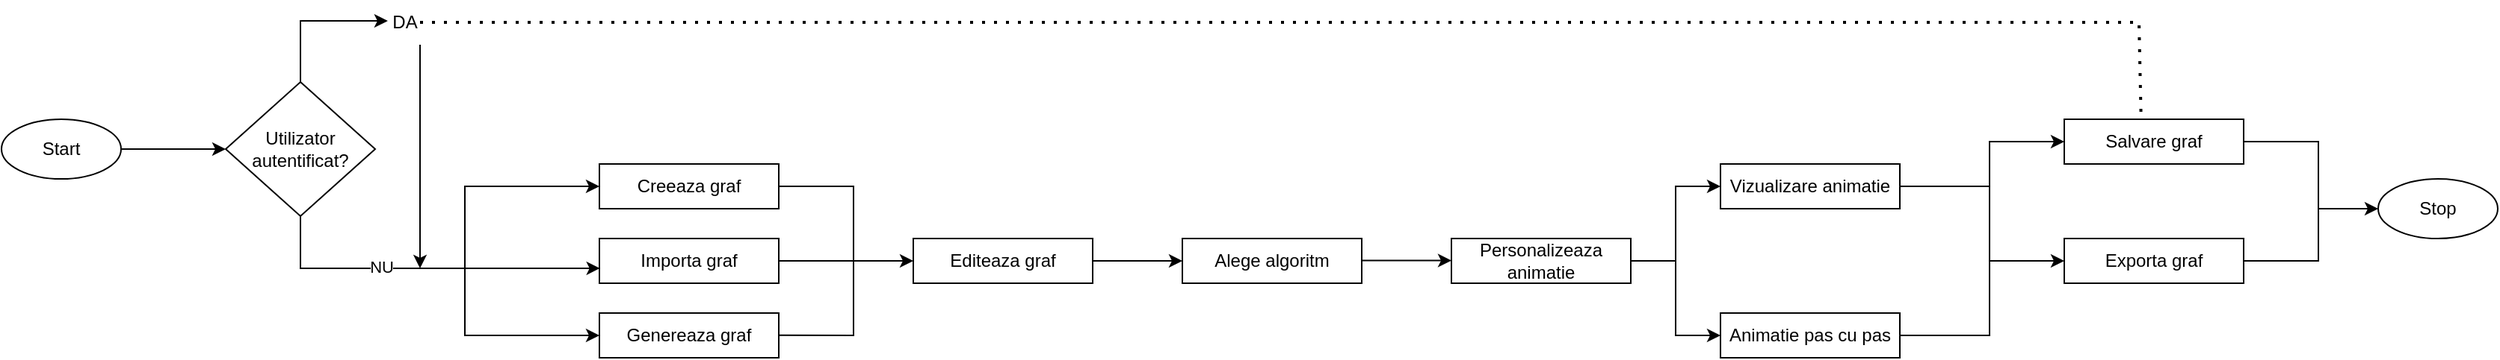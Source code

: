 <mxfile version="28.2.7">
  <diagram name="Page-1" id="uGcQFHAI4GSlOA4Aewoo">
    <mxGraphModel dx="1188" dy="648" grid="1" gridSize="10" guides="1" tooltips="1" connect="1" arrows="1" fold="1" page="1" pageScale="1" pageWidth="850" pageHeight="1100" math="0" shadow="0">
      <root>
        <mxCell id="0" />
        <mxCell id="1" parent="0" />
        <mxCell id="Pfon82NVZABm7Eqx-mhg-50" value="Start" style="ellipse;whiteSpace=wrap;html=1;" vertex="1" parent="1">
          <mxGeometry x="50" y="340" width="80" height="40" as="geometry" />
        </mxCell>
        <mxCell id="Pfon82NVZABm7Eqx-mhg-51" value="Utilizator autentificat?" style="rhombus;whiteSpace=wrap;html=1;" vertex="1" parent="1">
          <mxGeometry x="200" y="315" width="100" height="90" as="geometry" />
        </mxCell>
        <mxCell id="Pfon82NVZABm7Eqx-mhg-53" value="" style="endArrow=classic;html=1;rounded=0;exitX=1;exitY=0.5;exitDx=0;exitDy=0;entryX=0;entryY=0.5;entryDx=0;entryDy=0;" edge="1" parent="1" source="Pfon82NVZABm7Eqx-mhg-50" target="Pfon82NVZABm7Eqx-mhg-51">
          <mxGeometry width="50" height="50" relative="1" as="geometry">
            <mxPoint x="360" y="370" as="sourcePoint" />
            <mxPoint x="410" y="320" as="targetPoint" />
          </mxGeometry>
        </mxCell>
        <mxCell id="Pfon82NVZABm7Eqx-mhg-55" value="" style="endArrow=none;html=1;rounded=0;exitX=0.5;exitY=1;exitDx=0;exitDy=0;" edge="1" parent="1" source="Pfon82NVZABm7Eqx-mhg-51">
          <mxGeometry width="50" height="50" relative="1" as="geometry">
            <mxPoint x="360" y="370" as="sourcePoint" />
            <mxPoint x="360" y="440" as="targetPoint" />
            <Array as="points">
              <mxPoint x="250" y="440" />
            </Array>
          </mxGeometry>
        </mxCell>
        <mxCell id="Pfon82NVZABm7Eqx-mhg-95" value="NU" style="edgeLabel;html=1;align=center;verticalAlign=middle;resizable=0;points=[];" vertex="1" connectable="0" parent="Pfon82NVZABm7Eqx-mhg-55">
          <mxGeometry x="0.228" y="1" relative="1" as="geometry">
            <mxPoint as="offset" />
          </mxGeometry>
        </mxCell>
        <mxCell id="Pfon82NVZABm7Eqx-mhg-59" value="Creeaza graf" style="rounded=0;whiteSpace=wrap;html=1;" vertex="1" parent="1">
          <mxGeometry x="450" y="370" width="120" height="30" as="geometry" />
        </mxCell>
        <mxCell id="Pfon82NVZABm7Eqx-mhg-60" value="Editeaza graf" style="rounded=0;whiteSpace=wrap;html=1;" vertex="1" parent="1">
          <mxGeometry x="660" y="420" width="120" height="30" as="geometry" />
        </mxCell>
        <mxCell id="Pfon82NVZABm7Eqx-mhg-61" value="Importa graf" style="rounded=0;whiteSpace=wrap;html=1;" vertex="1" parent="1">
          <mxGeometry x="450" y="420" width="120" height="30" as="geometry" />
        </mxCell>
        <mxCell id="Pfon82NVZABm7Eqx-mhg-62" value="Genereaza graf" style="rounded=0;whiteSpace=wrap;html=1;" vertex="1" parent="1">
          <mxGeometry x="450" y="470" width="120" height="30" as="geometry" />
        </mxCell>
        <mxCell id="Pfon82NVZABm7Eqx-mhg-66" value="" style="endArrow=classic;html=1;rounded=0;entryX=0;entryY=0.5;entryDx=0;entryDy=0;" edge="1" parent="1" target="Pfon82NVZABm7Eqx-mhg-59">
          <mxGeometry width="50" height="50" relative="1" as="geometry">
            <mxPoint x="360" y="440" as="sourcePoint" />
            <mxPoint x="510" y="420" as="targetPoint" />
            <Array as="points">
              <mxPoint x="360" y="385" />
            </Array>
          </mxGeometry>
        </mxCell>
        <mxCell id="Pfon82NVZABm7Eqx-mhg-67" value="" style="endArrow=classic;html=1;rounded=0;entryX=0;entryY=0.5;entryDx=0;entryDy=0;" edge="1" parent="1" target="Pfon82NVZABm7Eqx-mhg-62">
          <mxGeometry width="50" height="50" relative="1" as="geometry">
            <mxPoint x="360" y="440" as="sourcePoint" />
            <mxPoint x="520" y="420" as="targetPoint" />
            <Array as="points">
              <mxPoint x="360" y="485" />
            </Array>
          </mxGeometry>
        </mxCell>
        <mxCell id="Pfon82NVZABm7Eqx-mhg-68" value="" style="endArrow=classic;html=1;rounded=0;entryX=0.003;entryY=0.666;entryDx=0;entryDy=0;entryPerimeter=0;" edge="1" parent="1" target="Pfon82NVZABm7Eqx-mhg-61">
          <mxGeometry width="50" height="50" relative="1" as="geometry">
            <mxPoint x="360" y="440" as="sourcePoint" />
            <mxPoint x="530" y="495" as="targetPoint" />
            <Array as="points">
              <mxPoint x="410" y="440" />
            </Array>
          </mxGeometry>
        </mxCell>
        <mxCell id="Pfon82NVZABm7Eqx-mhg-71" value="" style="endArrow=none;html=1;rounded=0;exitX=1;exitY=0.5;exitDx=0;exitDy=0;" edge="1" parent="1" source="Pfon82NVZABm7Eqx-mhg-59">
          <mxGeometry width="50" height="50" relative="1" as="geometry">
            <mxPoint x="630" y="410" as="sourcePoint" />
            <mxPoint x="620" y="430" as="targetPoint" />
            <Array as="points">
              <mxPoint x="620" y="385" />
            </Array>
          </mxGeometry>
        </mxCell>
        <mxCell id="Pfon82NVZABm7Eqx-mhg-73" value="" style="endArrow=none;html=1;rounded=0;exitX=1;exitY=0.5;exitDx=0;exitDy=0;" edge="1" parent="1">
          <mxGeometry width="50" height="50" relative="1" as="geometry">
            <mxPoint x="570" y="484.84" as="sourcePoint" />
            <mxPoint x="620" y="430" as="targetPoint" />
            <Array as="points">
              <mxPoint x="620" y="485" />
            </Array>
          </mxGeometry>
        </mxCell>
        <mxCell id="Pfon82NVZABm7Eqx-mhg-75" value="" style="endArrow=classic;html=1;rounded=0;exitX=1;exitY=0.5;exitDx=0;exitDy=0;entryX=0;entryY=0.5;entryDx=0;entryDy=0;" edge="1" parent="1" source="Pfon82NVZABm7Eqx-mhg-61" target="Pfon82NVZABm7Eqx-mhg-60">
          <mxGeometry width="50" height="50" relative="1" as="geometry">
            <mxPoint x="600" y="460" as="sourcePoint" />
            <mxPoint x="650" y="410" as="targetPoint" />
          </mxGeometry>
        </mxCell>
        <mxCell id="Pfon82NVZABm7Eqx-mhg-76" value="Alege algoritm" style="rounded=0;whiteSpace=wrap;html=1;" vertex="1" parent="1">
          <mxGeometry x="840" y="420" width="120" height="30" as="geometry" />
        </mxCell>
        <mxCell id="Pfon82NVZABm7Eqx-mhg-77" value="Personalizeaza animatie" style="rounded=0;whiteSpace=wrap;html=1;" vertex="1" parent="1">
          <mxGeometry x="1020" y="420" width="120" height="30" as="geometry" />
        </mxCell>
        <mxCell id="Pfon82NVZABm7Eqx-mhg-78" value="Vizualizare animatie" style="rounded=0;whiteSpace=wrap;html=1;" vertex="1" parent="1">
          <mxGeometry x="1200" y="370" width="120" height="30" as="geometry" />
        </mxCell>
        <mxCell id="Pfon82NVZABm7Eqx-mhg-79" value="Animatie pas cu pas" style="rounded=0;whiteSpace=wrap;html=1;" vertex="1" parent="1">
          <mxGeometry x="1200" y="470" width="120" height="30" as="geometry" />
        </mxCell>
        <mxCell id="Pfon82NVZABm7Eqx-mhg-80" value="Exporta graf" style="rounded=0;whiteSpace=wrap;html=1;" vertex="1" parent="1">
          <mxGeometry x="1430" y="420" width="120" height="30" as="geometry" />
        </mxCell>
        <mxCell id="Pfon82NVZABm7Eqx-mhg-81" value="Salvare graf" style="rounded=0;whiteSpace=wrap;html=1;" vertex="1" parent="1">
          <mxGeometry x="1430" y="340" width="120" height="30" as="geometry" />
        </mxCell>
        <mxCell id="Pfon82NVZABm7Eqx-mhg-82" value="Stop" style="ellipse;whiteSpace=wrap;html=1;" vertex="1" parent="1">
          <mxGeometry x="1640" y="380" width="80" height="40" as="geometry" />
        </mxCell>
        <mxCell id="Pfon82NVZABm7Eqx-mhg-83" value="" style="endArrow=classic;html=1;rounded=0;exitX=1;exitY=0.5;exitDx=0;exitDy=0;entryX=0;entryY=0.5;entryDx=0;entryDy=0;" edge="1" parent="1" source="Pfon82NVZABm7Eqx-mhg-60" target="Pfon82NVZABm7Eqx-mhg-76">
          <mxGeometry width="50" height="50" relative="1" as="geometry">
            <mxPoint x="840" y="460" as="sourcePoint" />
            <mxPoint x="890" y="410" as="targetPoint" />
          </mxGeometry>
        </mxCell>
        <mxCell id="Pfon82NVZABm7Eqx-mhg-84" value="" style="endArrow=classic;html=1;rounded=0;exitX=1;exitY=0.5;exitDx=0;exitDy=0;entryX=0;entryY=0.5;entryDx=0;entryDy=0;" edge="1" parent="1">
          <mxGeometry width="50" height="50" relative="1" as="geometry">
            <mxPoint x="960" y="434.8" as="sourcePoint" />
            <mxPoint x="1020" y="434.8" as="targetPoint" />
          </mxGeometry>
        </mxCell>
        <mxCell id="Pfon82NVZABm7Eqx-mhg-85" value="" style="endArrow=classic;html=1;rounded=0;entryX=0;entryY=0.5;entryDx=0;entryDy=0;" edge="1" parent="1" target="Pfon82NVZABm7Eqx-mhg-78">
          <mxGeometry width="50" height="50" relative="1" as="geometry">
            <mxPoint x="1170" y="440" as="sourcePoint" />
            <mxPoint x="1190" y="440" as="targetPoint" />
            <Array as="points">
              <mxPoint x="1170" y="385" />
            </Array>
          </mxGeometry>
        </mxCell>
        <mxCell id="Pfon82NVZABm7Eqx-mhg-86" value="" style="endArrow=classic;html=1;rounded=0;entryX=0;entryY=0.5;entryDx=0;entryDy=0;" edge="1" parent="1" target="Pfon82NVZABm7Eqx-mhg-79">
          <mxGeometry width="50" height="50" relative="1" as="geometry">
            <mxPoint x="1170" y="440" as="sourcePoint" />
            <mxPoint x="1250" y="420" as="targetPoint" />
            <Array as="points">
              <mxPoint x="1170" y="485" />
            </Array>
          </mxGeometry>
        </mxCell>
        <mxCell id="Pfon82NVZABm7Eqx-mhg-87" value="" style="endArrow=none;html=1;rounded=0;exitX=1;exitY=0.5;exitDx=0;exitDy=0;" edge="1" parent="1" source="Pfon82NVZABm7Eqx-mhg-77">
          <mxGeometry width="50" height="50" relative="1" as="geometry">
            <mxPoint x="1140" y="490" as="sourcePoint" />
            <mxPoint x="1170" y="435" as="targetPoint" />
          </mxGeometry>
        </mxCell>
        <mxCell id="Pfon82NVZABm7Eqx-mhg-88" value="" style="endArrow=classic;html=1;rounded=0;exitX=1;exitY=0.5;exitDx=0;exitDy=0;entryX=0;entryY=0.5;entryDx=0;entryDy=0;" edge="1" parent="1" source="Pfon82NVZABm7Eqx-mhg-79" target="Pfon82NVZABm7Eqx-mhg-81">
          <mxGeometry width="50" height="50" relative="1" as="geometry">
            <mxPoint x="1280" y="460" as="sourcePoint" />
            <mxPoint x="1330" y="410" as="targetPoint" />
            <Array as="points">
              <mxPoint x="1380" y="485" />
              <mxPoint x="1380" y="355" />
            </Array>
          </mxGeometry>
        </mxCell>
        <mxCell id="Pfon82NVZABm7Eqx-mhg-89" value="" style="endArrow=classic;html=1;rounded=0;entryX=0;entryY=0.5;entryDx=0;entryDy=0;" edge="1" parent="1" target="Pfon82NVZABm7Eqx-mhg-80">
          <mxGeometry width="50" height="50" relative="1" as="geometry">
            <mxPoint x="1380" y="435" as="sourcePoint" />
            <mxPoint x="1330" y="410" as="targetPoint" />
          </mxGeometry>
        </mxCell>
        <mxCell id="Pfon82NVZABm7Eqx-mhg-90" value="" style="endArrow=none;html=1;rounded=0;exitX=1;exitY=0.5;exitDx=0;exitDy=0;" edge="1" parent="1" source="Pfon82NVZABm7Eqx-mhg-78">
          <mxGeometry width="50" height="50" relative="1" as="geometry">
            <mxPoint x="1330" y="470" as="sourcePoint" />
            <mxPoint x="1380" y="385" as="targetPoint" />
          </mxGeometry>
        </mxCell>
        <mxCell id="Pfon82NVZABm7Eqx-mhg-91" value="" style="endArrow=classic;html=1;rounded=0;exitX=0.5;exitY=0;exitDx=0;exitDy=0;entryX=-0.078;entryY=0.467;entryDx=0;entryDy=0;entryPerimeter=0;" edge="1" parent="1" source="Pfon82NVZABm7Eqx-mhg-51" target="Pfon82NVZABm7Eqx-mhg-94">
          <mxGeometry width="50" height="50" relative="1" as="geometry">
            <mxPoint x="340" y="410" as="sourcePoint" />
            <mxPoint x="310" y="270" as="targetPoint" />
            <Array as="points">
              <mxPoint x="250" y="274" />
            </Array>
          </mxGeometry>
        </mxCell>
        <mxCell id="Pfon82NVZABm7Eqx-mhg-94" value="DA" style="text;html=1;whiteSpace=wrap;strokeColor=none;fillColor=none;align=center;verticalAlign=middle;rounded=0;" vertex="1" parent="1">
          <mxGeometry x="310" y="260" width="20" height="30" as="geometry" />
        </mxCell>
        <mxCell id="Pfon82NVZABm7Eqx-mhg-97" value="" style="endArrow=classic;html=1;rounded=0;exitX=1;exitY=1;exitDx=0;exitDy=0;" edge="1" parent="1" source="Pfon82NVZABm7Eqx-mhg-94">
          <mxGeometry width="50" height="50" relative="1" as="geometry">
            <mxPoint x="390" y="400" as="sourcePoint" />
            <mxPoint x="330" y="440" as="targetPoint" />
          </mxGeometry>
        </mxCell>
        <mxCell id="Pfon82NVZABm7Eqx-mhg-98" value="" style="endArrow=none;dashed=1;html=1;dashPattern=1 3;strokeWidth=2;rounded=0;exitX=1;exitY=0.5;exitDx=0;exitDy=0;entryX=0.428;entryY=-0.037;entryDx=0;entryDy=0;entryPerimeter=0;" edge="1" parent="1" source="Pfon82NVZABm7Eqx-mhg-94" target="Pfon82NVZABm7Eqx-mhg-81">
          <mxGeometry width="50" height="50" relative="1" as="geometry">
            <mxPoint x="540" y="360" as="sourcePoint" />
            <mxPoint x="1480" y="280" as="targetPoint" />
            <Array as="points">
              <mxPoint x="1480" y="275" />
            </Array>
          </mxGeometry>
        </mxCell>
        <mxCell id="Pfon82NVZABm7Eqx-mhg-99" value="" style="endArrow=classic;html=1;rounded=0;exitX=1;exitY=0.5;exitDx=0;exitDy=0;entryX=0;entryY=0.5;entryDx=0;entryDy=0;" edge="1" parent="1" source="Pfon82NVZABm7Eqx-mhg-80" target="Pfon82NVZABm7Eqx-mhg-82">
          <mxGeometry width="50" height="50" relative="1" as="geometry">
            <mxPoint x="1530" y="410" as="sourcePoint" />
            <mxPoint x="1580" y="360" as="targetPoint" />
            <Array as="points">
              <mxPoint x="1600" y="435" />
              <mxPoint x="1600" y="400" />
            </Array>
          </mxGeometry>
        </mxCell>
        <mxCell id="Pfon82NVZABm7Eqx-mhg-100" value="" style="endArrow=none;html=1;rounded=0;exitX=1;exitY=0.5;exitDx=0;exitDy=0;" edge="1" parent="1" source="Pfon82NVZABm7Eqx-mhg-81">
          <mxGeometry width="50" height="50" relative="1" as="geometry">
            <mxPoint x="1530" y="410" as="sourcePoint" />
            <mxPoint x="1600" y="400" as="targetPoint" />
            <Array as="points">
              <mxPoint x="1600" y="355" />
            </Array>
          </mxGeometry>
        </mxCell>
      </root>
    </mxGraphModel>
  </diagram>
</mxfile>
